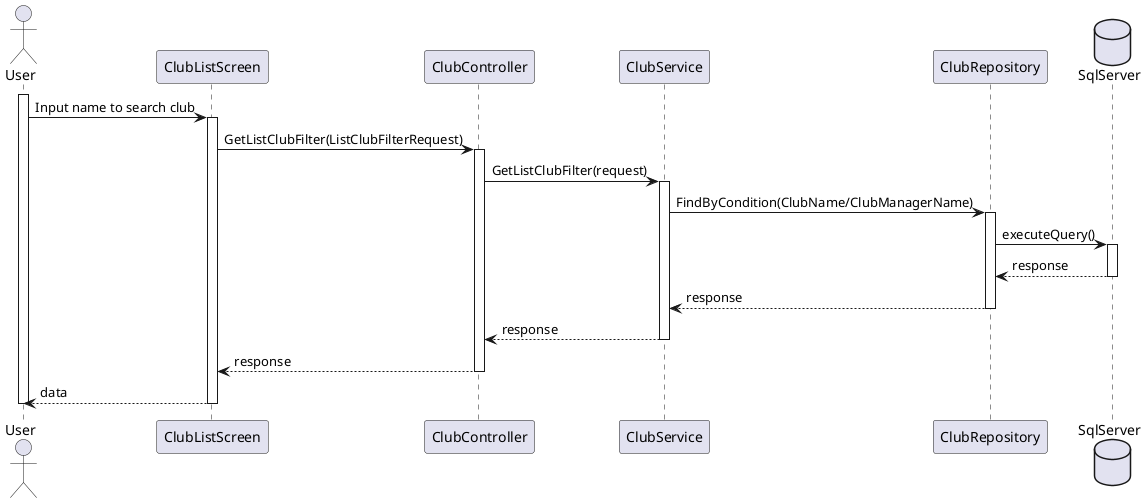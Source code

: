 @startuml ClubList(Guest)
actor User
participant ClubListScreen
participant ClubController
participant ClubService
participant ClubRepository
database SqlServer

activate User
    User -> ClubListScreen: Input name to search club
    activate ClubListScreen
        ClubListScreen -> ClubController: GetListClubFilter(ListClubFilterRequest)
        activate ClubController
            ClubController -> ClubService: GetListClubFilter(request)
            activate ClubService
                ClubService -> ClubRepository: FindByCondition(ClubName/ClubManagerName)
                activate ClubRepository
                    ClubRepository -> SqlServer: executeQuery()
                    activate SqlServer
                        SqlServer --> ClubRepository : response
                    deactivate SqlServer
                    ClubRepository --> ClubService: response
                deactivate ClubRepository
                ClubService --> ClubController: response
            deactivate ClubService
            ClubController --> ClubListScreen: response
        deactivate ClubController
        ClubListScreen --> User: data
    deactivate ClubListScreen
deactivate User 
@enduml